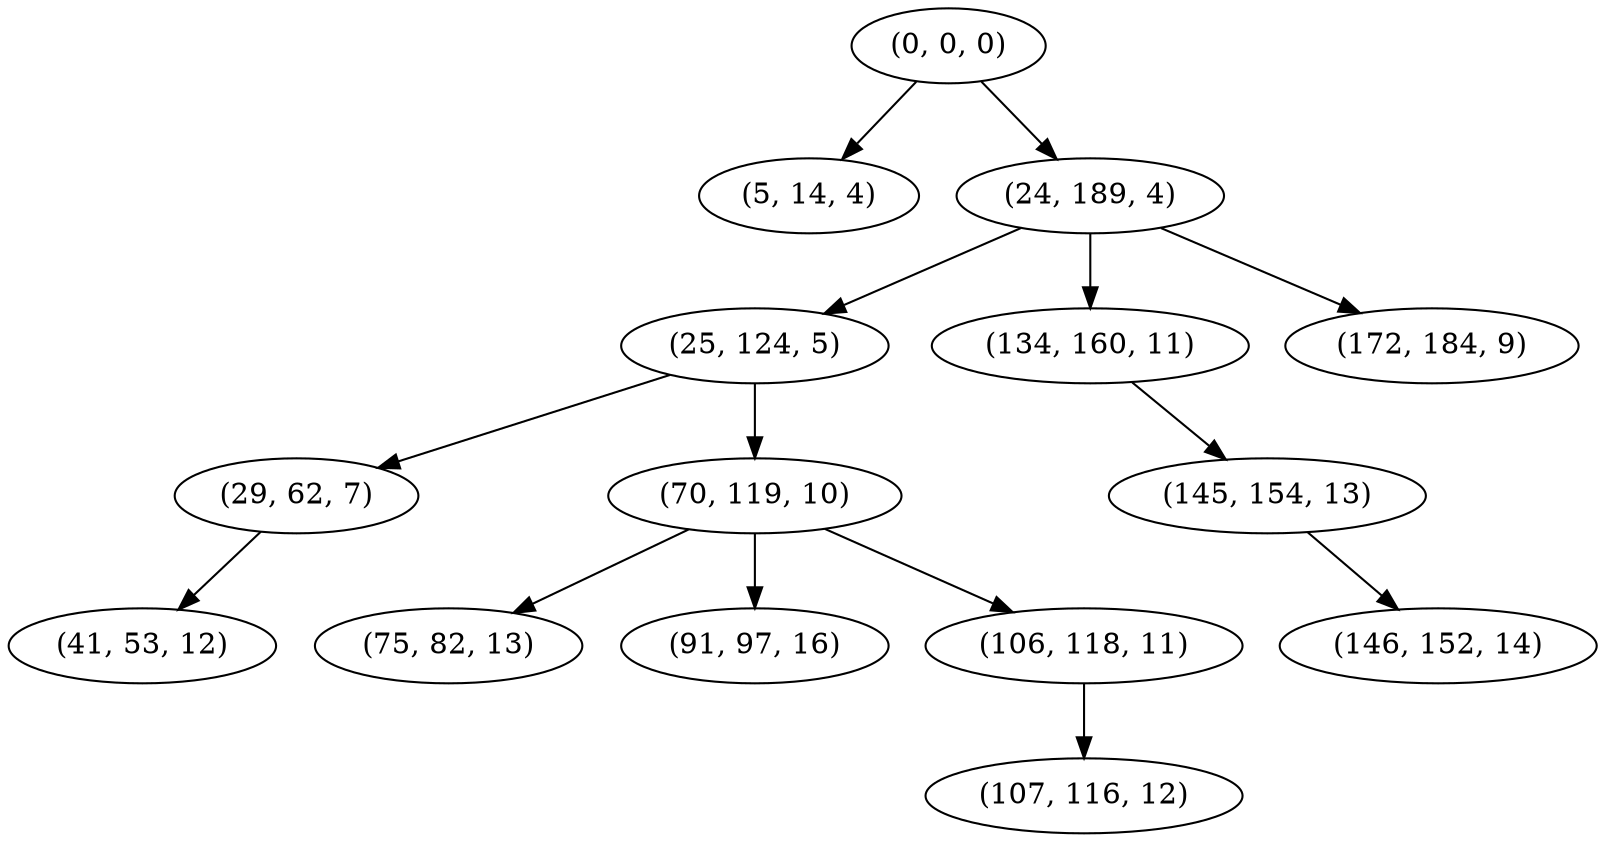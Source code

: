 digraph tree {
    "(0, 0, 0)";
    "(5, 14, 4)";
    "(24, 189, 4)";
    "(25, 124, 5)";
    "(29, 62, 7)";
    "(41, 53, 12)";
    "(70, 119, 10)";
    "(75, 82, 13)";
    "(91, 97, 16)";
    "(106, 118, 11)";
    "(107, 116, 12)";
    "(134, 160, 11)";
    "(145, 154, 13)";
    "(146, 152, 14)";
    "(172, 184, 9)";
    "(0, 0, 0)" -> "(5, 14, 4)";
    "(0, 0, 0)" -> "(24, 189, 4)";
    "(24, 189, 4)" -> "(25, 124, 5)";
    "(24, 189, 4)" -> "(134, 160, 11)";
    "(24, 189, 4)" -> "(172, 184, 9)";
    "(25, 124, 5)" -> "(29, 62, 7)";
    "(25, 124, 5)" -> "(70, 119, 10)";
    "(29, 62, 7)" -> "(41, 53, 12)";
    "(70, 119, 10)" -> "(75, 82, 13)";
    "(70, 119, 10)" -> "(91, 97, 16)";
    "(70, 119, 10)" -> "(106, 118, 11)";
    "(106, 118, 11)" -> "(107, 116, 12)";
    "(134, 160, 11)" -> "(145, 154, 13)";
    "(145, 154, 13)" -> "(146, 152, 14)";
}
